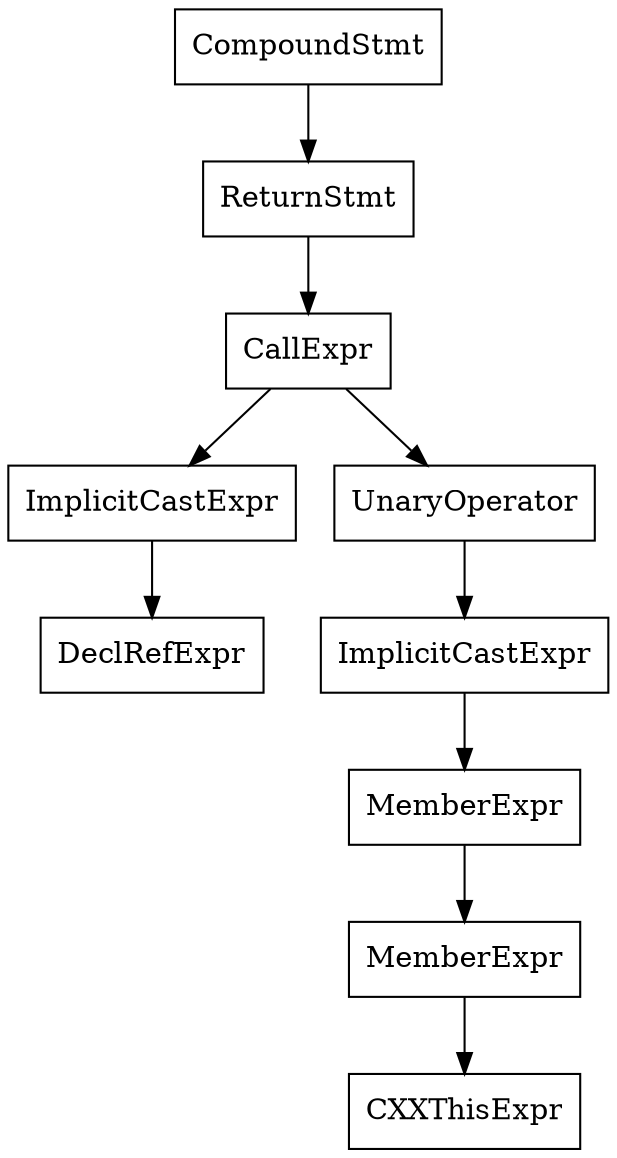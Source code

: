 digraph unnamed {

	Node0x55c2a567b528 [shape=record,label="{CompoundStmt}"];
	Node0x55c2a567b528 -> Node0x55c2a567b518;
	Node0x55c2a567b518 [shape=record,label="{ReturnStmt}"];
	Node0x55c2a567b518 -> Node0x55c2a567b4f0;
	Node0x55c2a567b4f0 [shape=record,label="{CallExpr}"];
	Node0x55c2a567b4f0 -> Node0x55c2a567b4d8;
	Node0x55c2a567b4f0 -> Node0x55c2a567b460;
	Node0x55c2a567b4d8 [shape=record,label="{ImplicitCastExpr}"];
	Node0x55c2a567b4d8 -> Node0x55c2a567b390;
	Node0x55c2a567b390 [shape=record,label="{DeclRefExpr}"];
	Node0x55c2a567b460 [shape=record,label="{UnaryOperator}"];
	Node0x55c2a567b460 -> Node0x55c2a567b448;
	Node0x55c2a567b448 [shape=record,label="{ImplicitCastExpr}"];
	Node0x55c2a567b448 -> Node0x55c2a567b418;
	Node0x55c2a567b418 [shape=record,label="{MemberExpr}"];
	Node0x55c2a567b418 -> Node0x55c2a567b3d0;
	Node0x55c2a567b3d0 [shape=record,label="{MemberExpr}"];
	Node0x55c2a567b3d0 -> Node0x55c2a567b3c0;
	Node0x55c2a567b3c0 [shape=record,label="{CXXThisExpr}"];
}
